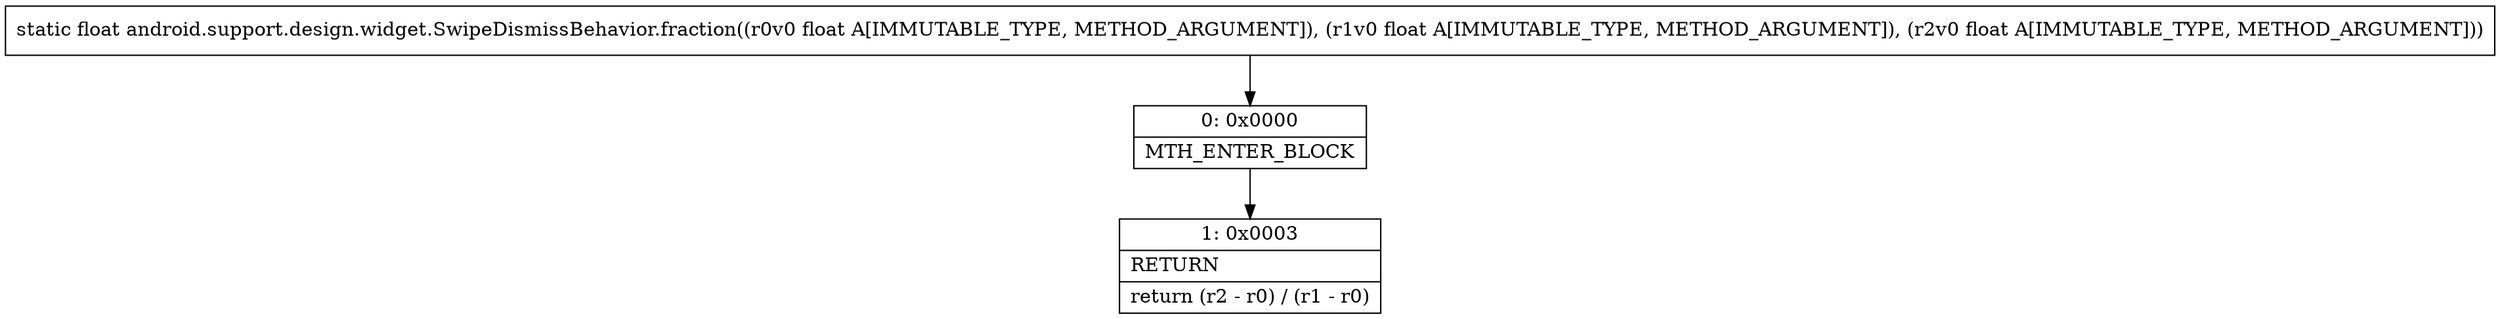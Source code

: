 digraph "CFG forandroid.support.design.widget.SwipeDismissBehavior.fraction(FFF)F" {
Node_0 [shape=record,label="{0\:\ 0x0000|MTH_ENTER_BLOCK\l}"];
Node_1 [shape=record,label="{1\:\ 0x0003|RETURN\l|return (r2 \- r0) \/ (r1 \- r0)\l}"];
MethodNode[shape=record,label="{static float android.support.design.widget.SwipeDismissBehavior.fraction((r0v0 float A[IMMUTABLE_TYPE, METHOD_ARGUMENT]), (r1v0 float A[IMMUTABLE_TYPE, METHOD_ARGUMENT]), (r2v0 float A[IMMUTABLE_TYPE, METHOD_ARGUMENT])) }"];
MethodNode -> Node_0;
Node_0 -> Node_1;
}


